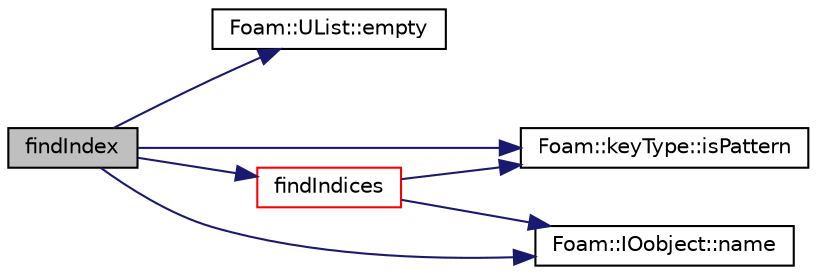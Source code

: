 digraph "findIndex"
{
  bgcolor="transparent";
  edge [fontname="Helvetica",fontsize="10",labelfontname="Helvetica",labelfontsize="10"];
  node [fontname="Helvetica",fontsize="10",shape=record];
  rankdir="LR";
  Node1 [label="findIndex",height=0.2,width=0.4,color="black", fillcolor="grey75", style="filled", fontcolor="black"];
  Node1 -> Node2 [color="midnightblue",fontsize="10",style="solid",fontname="Helvetica"];
  Node2 [label="Foam::UList::empty",height=0.2,width=0.4,color="black",URL="$a02830.html#ac6e61de369e994009e36f344f99c15ad",tooltip="Return true if the UList is empty (ie, size() is zero) "];
  Node1 -> Node3 [color="midnightblue",fontsize="10",style="solid",fontname="Helvetica"];
  Node3 [label="findIndices",height=0.2,width=0.4,color="red",URL="$a00410.html#ad6cd559ba020fd76822ec94d424c4fbc",tooltip="Find and return indices for all matches. "];
  Node3 -> Node4 [color="midnightblue",fontsize="10",style="solid",fontname="Helvetica"];
  Node4 [label="Foam::keyType::isPattern",height=0.2,width=0.4,color="black",URL="$a01252.html#a3376c871d0178131d9d7c06b13f62731",tooltip="Should be treated as a match rather than a literal string. "];
  Node3 -> Node5 [color="midnightblue",fontsize="10",style="solid",fontname="Helvetica"];
  Node5 [label="Foam::IOobject::name",height=0.2,width=0.4,color="black",URL="$a01197.html#a75b72488d2e82151b025744974919d5d",tooltip="Return name. "];
  Node1 -> Node4 [color="midnightblue",fontsize="10",style="solid",fontname="Helvetica"];
  Node1 -> Node5 [color="midnightblue",fontsize="10",style="solid",fontname="Helvetica"];
}
